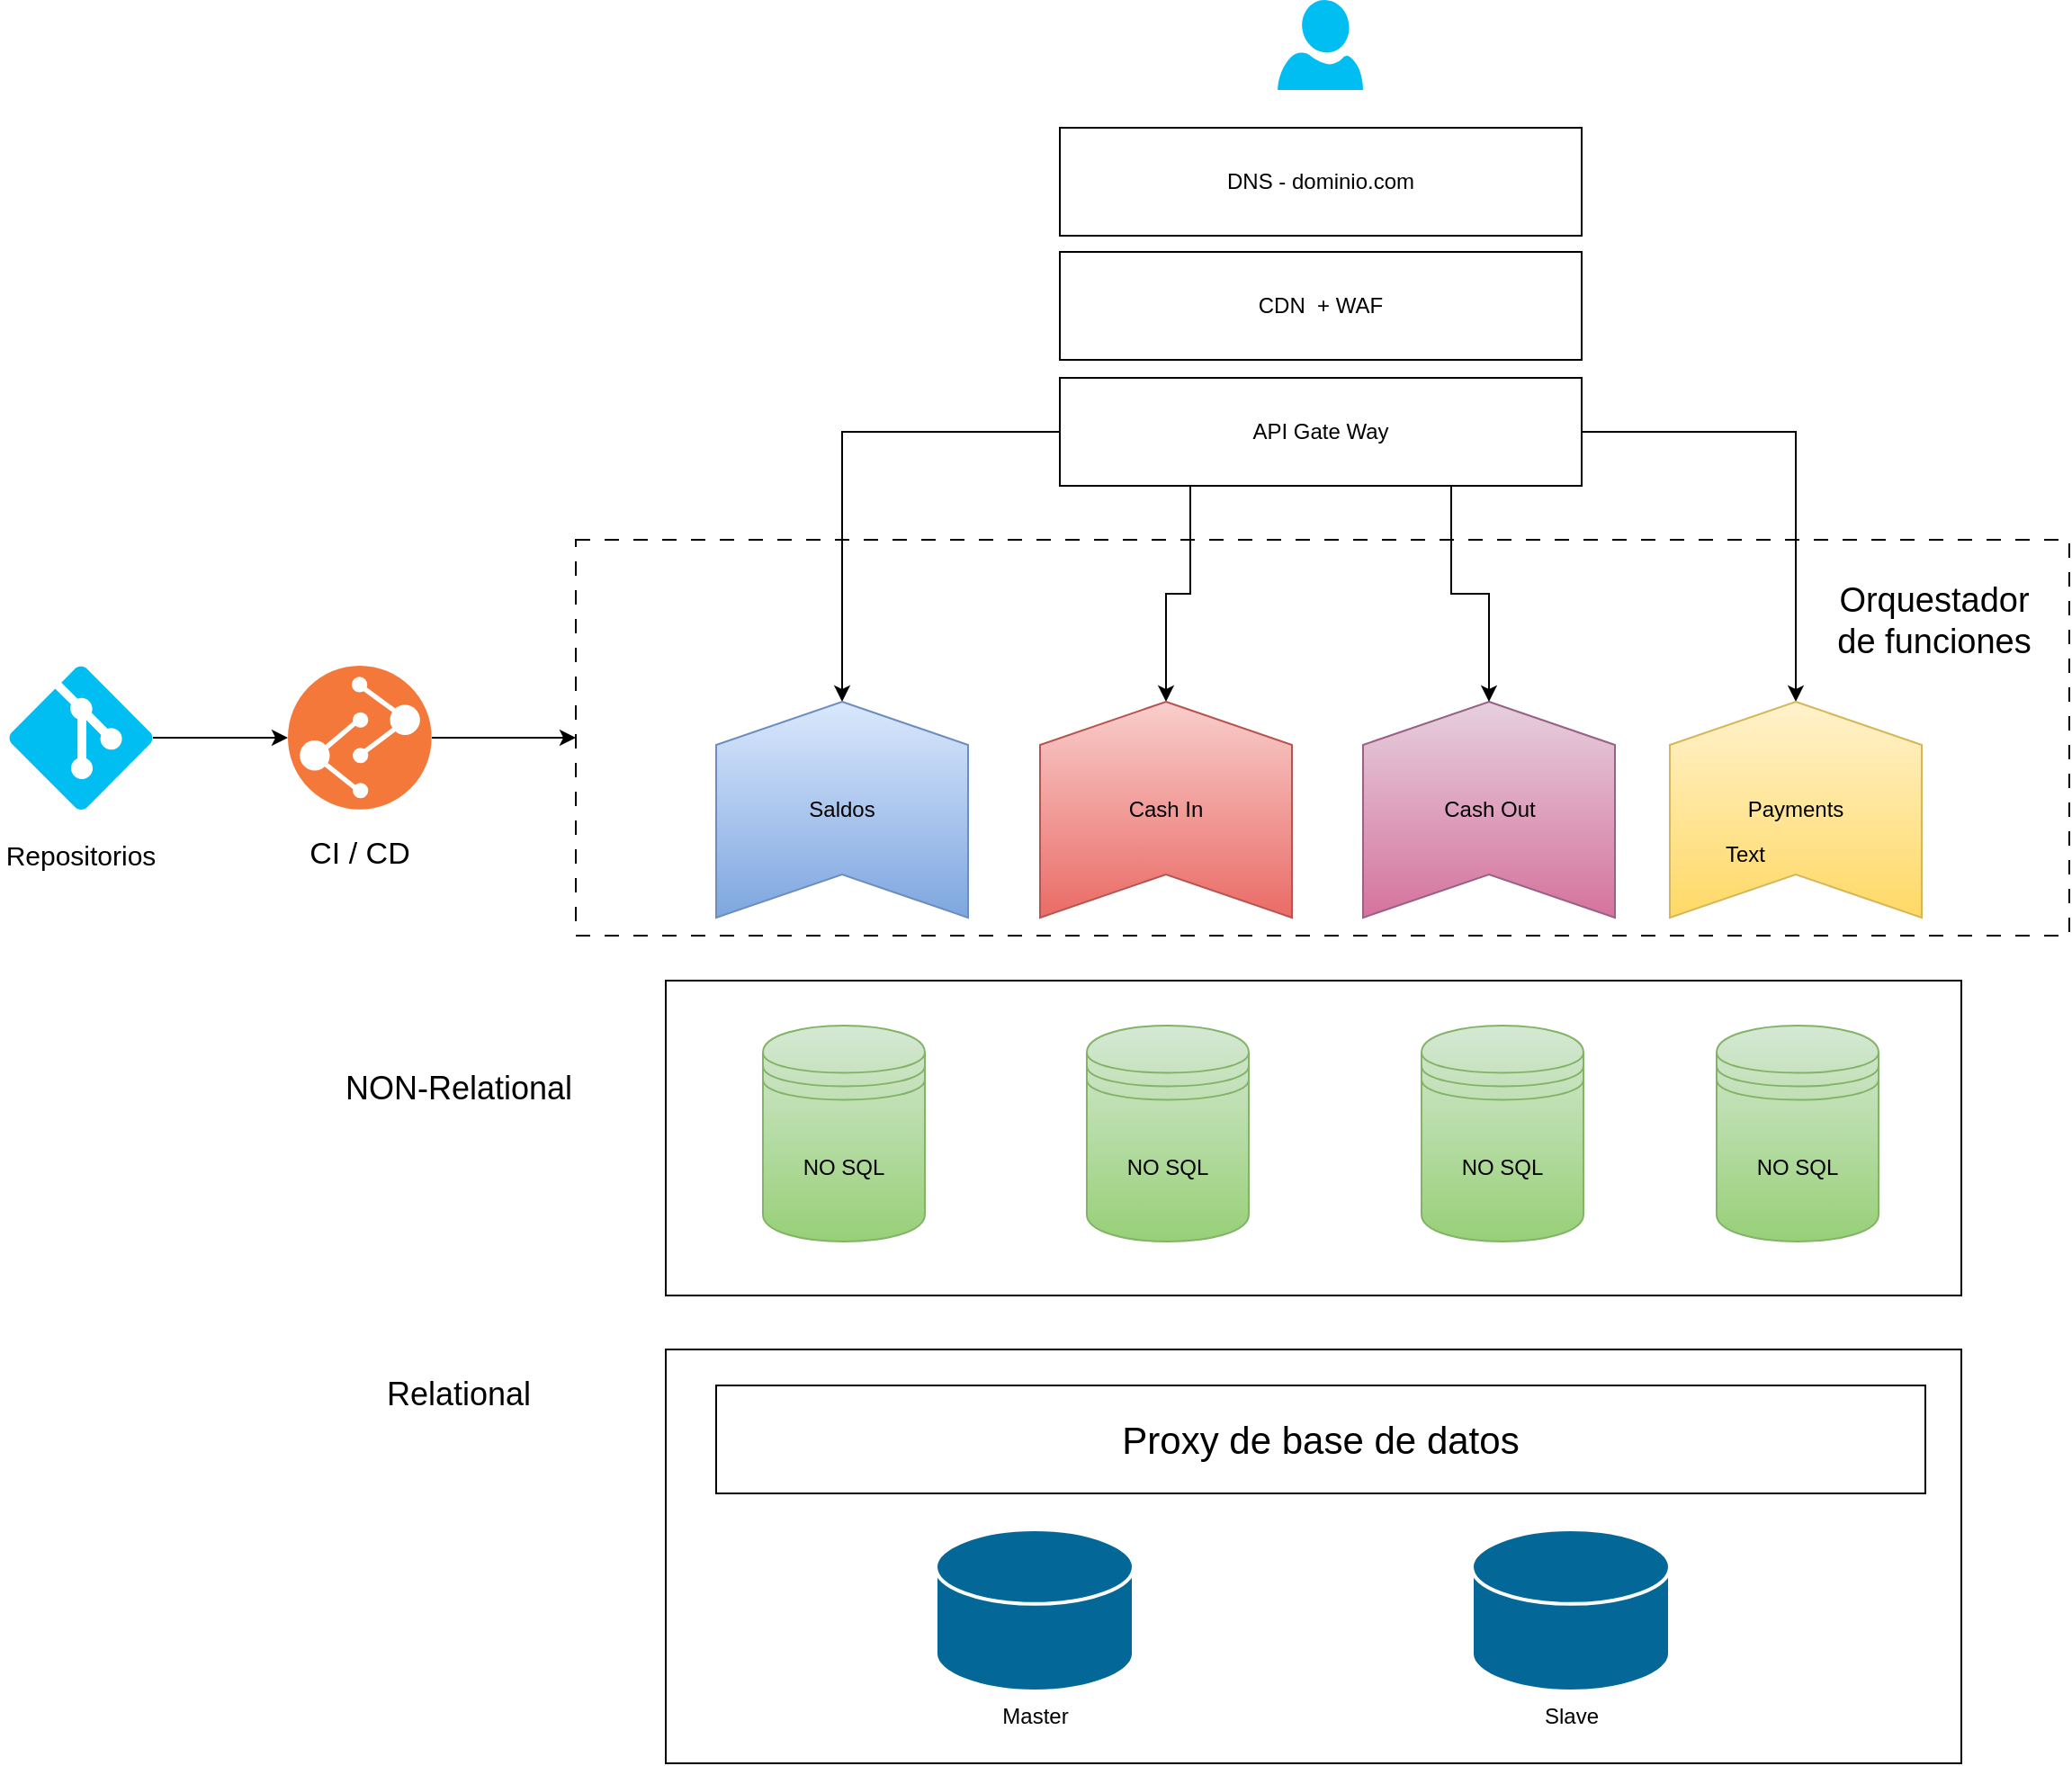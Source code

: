 <mxfile version="22.1.12" type="github">
  <diagram name="Página-1" id="fB_Sot-Bk7cszhIMP5Yf">
    <mxGraphModel dx="3695" dy="1640" grid="1" gridSize="10" guides="1" tooltips="1" connect="1" arrows="1" fold="1" page="1" pageScale="1" pageWidth="827" pageHeight="1169" math="0" shadow="0">
      <root>
        <mxCell id="0" />
        <mxCell id="1" parent="0" />
        <mxCell id="HXsVVwjvpqZ5MyK_3_nA-1" value="" style="verticalLabelPosition=bottom;html=1;verticalAlign=top;align=center;strokeColor=none;fillColor=#00BEF2;shape=mxgraph.azure.user;" vertex="1" parent="1">
          <mxGeometry x="390" y="40" width="47.5" height="50" as="geometry" />
        </mxCell>
        <mxCell id="HXsVVwjvpqZ5MyK_3_nA-2" value="DNS - dominio.com" style="rounded=0;whiteSpace=wrap;html=1;" vertex="1" parent="1">
          <mxGeometry x="269" y="111" width="290" height="60" as="geometry" />
        </mxCell>
        <mxCell id="HXsVVwjvpqZ5MyK_3_nA-3" value="CDN&amp;nbsp; + WAF" style="rounded=0;whiteSpace=wrap;html=1;" vertex="1" parent="1">
          <mxGeometry x="269" y="180" width="290" height="60" as="geometry" />
        </mxCell>
        <mxCell id="HXsVVwjvpqZ5MyK_3_nA-36" value="" style="rounded=0;whiteSpace=wrap;html=1;" vertex="1" parent="1">
          <mxGeometry x="50" y="585" width="720" height="175" as="geometry" />
        </mxCell>
        <mxCell id="HXsVVwjvpqZ5MyK_3_nA-12" value="NO SQL" style="shape=datastore;whiteSpace=wrap;html=1;fillColor=#d5e8d4;gradientColor=#97d077;strokeColor=#82b366;" vertex="1" parent="1">
          <mxGeometry x="104" y="610" width="90" height="120" as="geometry" />
        </mxCell>
        <mxCell id="HXsVVwjvpqZ5MyK_3_nA-28" value="NO SQL" style="shape=datastore;whiteSpace=wrap;html=1;fillColor=#d5e8d4;gradientColor=#97d077;strokeColor=#82b366;" vertex="1" parent="1">
          <mxGeometry x="284" y="610" width="90" height="120" as="geometry" />
        </mxCell>
        <mxCell id="HXsVVwjvpqZ5MyK_3_nA-29" value="NO SQL" style="shape=datastore;whiteSpace=wrap;html=1;fillColor=#d5e8d4;gradientColor=#97d077;strokeColor=#82b366;" vertex="1" parent="1">
          <mxGeometry x="470" y="610" width="90" height="120" as="geometry" />
        </mxCell>
        <mxCell id="HXsVVwjvpqZ5MyK_3_nA-30" value="NO SQL" style="shape=datastore;whiteSpace=wrap;html=1;fillColor=#d5e8d4;gradientColor=#97d077;strokeColor=#82b366;" vertex="1" parent="1">
          <mxGeometry x="634" y="610" width="90" height="120" as="geometry" />
        </mxCell>
        <mxCell id="HXsVVwjvpqZ5MyK_3_nA-37" value="" style="rounded=0;whiteSpace=wrap;html=1;" vertex="1" parent="1">
          <mxGeometry x="50" y="790" width="720" height="230" as="geometry" />
        </mxCell>
        <mxCell id="HXsVVwjvpqZ5MyK_3_nA-32" value="&lt;font style=&quot;font-size: 21px;&quot;&gt;Proxy de base de datos&lt;/font&gt;" style="rounded=0;whiteSpace=wrap;html=1;" vertex="1" parent="1">
          <mxGeometry x="78" y="810" width="672" height="60" as="geometry" />
        </mxCell>
        <mxCell id="HXsVVwjvpqZ5MyK_3_nA-34" value="Master" style="shape=mxgraph.cisco.storage.relational_database;html=1;pointerEvents=1;dashed=0;fillColor=#036897;strokeColor=#ffffff;strokeWidth=2;verticalLabelPosition=bottom;verticalAlign=top;align=center;outlineConnect=0;" vertex="1" parent="1">
          <mxGeometry x="200" y="890" width="110" height="90" as="geometry" />
        </mxCell>
        <mxCell id="HXsVVwjvpqZ5MyK_3_nA-35" value="Slave" style="shape=mxgraph.cisco.storage.relational_database;html=1;pointerEvents=1;dashed=0;fillColor=#036897;strokeColor=#ffffff;strokeWidth=2;verticalLabelPosition=bottom;verticalAlign=top;align=center;outlineConnect=0;" vertex="1" parent="1">
          <mxGeometry x="498" y="890" width="110" height="90" as="geometry" />
        </mxCell>
        <mxCell id="HXsVVwjvpqZ5MyK_3_nA-38" value="&lt;font style=&quot;font-size: 18px;&quot;&gt;NON-Relational&lt;/font&gt;" style="text;html=1;strokeColor=none;fillColor=none;align=center;verticalAlign=middle;whiteSpace=wrap;rounded=0;" vertex="1" parent="1">
          <mxGeometry x="-140" y="630" width="150" height="30" as="geometry" />
        </mxCell>
        <mxCell id="HXsVVwjvpqZ5MyK_3_nA-42" value="" style="rounded=0;whiteSpace=wrap;html=1;dashed=1;dashPattern=8 8;" vertex="1" parent="1">
          <mxGeometry y="340" width="830" height="220" as="geometry" />
        </mxCell>
        <mxCell id="HXsVVwjvpqZ5MyK_3_nA-39" value="&lt;span style=&quot;font-size: 18px;&quot;&gt;Relational&lt;/span&gt;" style="text;html=1;strokeColor=none;fillColor=none;align=center;verticalAlign=middle;whiteSpace=wrap;rounded=0;" vertex="1" parent="1">
          <mxGeometry x="-140" y="800" width="150" height="30" as="geometry" />
        </mxCell>
        <mxCell id="HXsVVwjvpqZ5MyK_3_nA-21" style="edgeStyle=orthogonalEdgeStyle;rounded=0;orthogonalLoop=1;jettySize=auto;html=1;" edge="1" parent="1" source="HXsVVwjvpqZ5MyK_3_nA-4" target="HXsVVwjvpqZ5MyK_3_nA-7">
          <mxGeometry relative="1" as="geometry" />
        </mxCell>
        <mxCell id="HXsVVwjvpqZ5MyK_3_nA-22" style="edgeStyle=orthogonalEdgeStyle;rounded=0;orthogonalLoop=1;jettySize=auto;html=1;" edge="1" parent="1" source="HXsVVwjvpqZ5MyK_3_nA-4" target="HXsVVwjvpqZ5MyK_3_nA-11">
          <mxGeometry relative="1" as="geometry">
            <mxPoint x="590" y="290" as="targetPoint" />
          </mxGeometry>
        </mxCell>
        <mxCell id="HXsVVwjvpqZ5MyK_3_nA-25" style="edgeStyle=orthogonalEdgeStyle;rounded=0;orthogonalLoop=1;jettySize=auto;html=1;exitX=0.25;exitY=1;exitDx=0;exitDy=0;" edge="1" parent="1" source="HXsVVwjvpqZ5MyK_3_nA-4" target="HXsVVwjvpqZ5MyK_3_nA-9">
          <mxGeometry relative="1" as="geometry" />
        </mxCell>
        <mxCell id="HXsVVwjvpqZ5MyK_3_nA-4" value="API Gate Way" style="rounded=0;whiteSpace=wrap;html=1;" vertex="1" parent="1">
          <mxGeometry x="269" y="250" width="290" height="60" as="geometry" />
        </mxCell>
        <mxCell id="HXsVVwjvpqZ5MyK_3_nA-7" value="Saldos&lt;br&gt;" style="html=1;outlineConnect=0;whiteSpace=wrap;fillColor=#dae8fc;shape=mxgraph.archimate3.function;gradientColor=#7ea6e0;strokeColor=#6c8ebf;" vertex="1" parent="1">
          <mxGeometry x="78" y="430" width="140" height="120" as="geometry" />
        </mxCell>
        <mxCell id="HXsVVwjvpqZ5MyK_3_nA-9" value="Cash In" style="html=1;outlineConnect=0;whiteSpace=wrap;fillColor=#f8cecc;shape=mxgraph.archimate3.function;gradientColor=#ea6b66;strokeColor=#b85450;" vertex="1" parent="1">
          <mxGeometry x="258" y="430" width="140" height="120" as="geometry" />
        </mxCell>
        <mxCell id="HXsVVwjvpqZ5MyK_3_nA-10" value="Cash Out" style="html=1;outlineConnect=0;whiteSpace=wrap;fillColor=#e6d0de;shape=mxgraph.archimate3.function;gradientColor=#d5739d;strokeColor=#996185;" vertex="1" parent="1">
          <mxGeometry x="437.5" y="430" width="140" height="120" as="geometry" />
        </mxCell>
        <mxCell id="HXsVVwjvpqZ5MyK_3_nA-11" value="Payments" style="html=1;outlineConnect=0;whiteSpace=wrap;fillColor=#fff2cc;shape=mxgraph.archimate3.function;gradientColor=#ffd966;strokeColor=#d6b656;" vertex="1" parent="1">
          <mxGeometry x="608" y="430" width="140" height="120" as="geometry" />
        </mxCell>
        <mxCell id="HXsVVwjvpqZ5MyK_3_nA-26" style="edgeStyle=orthogonalEdgeStyle;rounded=0;orthogonalLoop=1;jettySize=auto;html=1;exitX=0.75;exitY=1;exitDx=0;exitDy=0;entryX=0.5;entryY=0;entryDx=0;entryDy=0;entryPerimeter=0;" edge="1" parent="1" source="HXsVVwjvpqZ5MyK_3_nA-4" target="HXsVVwjvpqZ5MyK_3_nA-10">
          <mxGeometry relative="1" as="geometry" />
        </mxCell>
        <mxCell id="HXsVVwjvpqZ5MyK_3_nA-48" value="&lt;font style=&quot;font-size: 19px;&quot;&gt;Orquestador&lt;br&gt;de funciones&lt;/font&gt;" style="text;html=1;strokeColor=none;fillColor=none;align=center;verticalAlign=middle;whiteSpace=wrap;rounded=0;" vertex="1" parent="1">
          <mxGeometry x="700" y="360" width="110" height="50" as="geometry" />
        </mxCell>
        <mxCell id="HXsVVwjvpqZ5MyK_3_nA-55" style="edgeStyle=orthogonalEdgeStyle;rounded=0;orthogonalLoop=1;jettySize=auto;html=1;" edge="1" parent="1" source="HXsVVwjvpqZ5MyK_3_nA-52" target="HXsVVwjvpqZ5MyK_3_nA-42">
          <mxGeometry relative="1" as="geometry" />
        </mxCell>
        <mxCell id="HXsVVwjvpqZ5MyK_3_nA-53" value="Text" style="text;html=1;strokeColor=none;fillColor=none;align=center;verticalAlign=middle;whiteSpace=wrap;rounded=0;" vertex="1" parent="1">
          <mxGeometry x="620" y="500" width="60" height="30" as="geometry" />
        </mxCell>
        <mxCell id="HXsVVwjvpqZ5MyK_3_nA-56" value="" style="group" vertex="1" connectable="0" parent="1">
          <mxGeometry x="-160" y="410" width="80" height="120" as="geometry" />
        </mxCell>
        <mxCell id="HXsVVwjvpqZ5MyK_3_nA-52" value="" style="image;aspect=fixed;perimeter=ellipsePerimeter;html=1;align=center;shadow=0;dashed=0;fontColor=#4277BB;labelBackgroundColor=default;fontSize=12;spacingTop=3;image=img/lib/ibm/devops/build_test.svg;" vertex="1" parent="HXsVVwjvpqZ5MyK_3_nA-56">
          <mxGeometry width="80" height="80" as="geometry" />
        </mxCell>
        <mxCell id="HXsVVwjvpqZ5MyK_3_nA-54" value="&lt;font style=&quot;font-size: 17px;&quot;&gt;CI / CD&lt;/font&gt;" style="text;html=1;strokeColor=none;fillColor=none;align=center;verticalAlign=middle;whiteSpace=wrap;rounded=0;" vertex="1" parent="HXsVVwjvpqZ5MyK_3_nA-56">
          <mxGeometry x="10" y="90" width="60" height="30" as="geometry" />
        </mxCell>
        <mxCell id="HXsVVwjvpqZ5MyK_3_nA-63" value="" style="group" vertex="1" connectable="0" parent="1">
          <mxGeometry x="-320" y="410" width="90" height="120" as="geometry" />
        </mxCell>
        <mxCell id="HXsVVwjvpqZ5MyK_3_nA-51" value="" style="verticalLabelPosition=bottom;html=1;verticalAlign=top;align=center;strokeColor=none;fillColor=#00BEF2;shape=mxgraph.azure.git_repository;" vertex="1" parent="HXsVVwjvpqZ5MyK_3_nA-63">
          <mxGeometry x="5" width="80" height="80" as="geometry" />
        </mxCell>
        <mxCell id="HXsVVwjvpqZ5MyK_3_nA-60" value="&lt;font style=&quot;font-size: 15px;&quot;&gt;Repositorios&lt;/font&gt;" style="text;html=1;strokeColor=none;fillColor=none;align=center;verticalAlign=middle;whiteSpace=wrap;rounded=0;" vertex="1" parent="HXsVVwjvpqZ5MyK_3_nA-63">
          <mxGeometry y="90" width="90" height="30" as="geometry" />
        </mxCell>
        <mxCell id="HXsVVwjvpqZ5MyK_3_nA-64" style="edgeStyle=orthogonalEdgeStyle;rounded=0;orthogonalLoop=1;jettySize=auto;html=1;" edge="1" parent="1" source="HXsVVwjvpqZ5MyK_3_nA-51" target="HXsVVwjvpqZ5MyK_3_nA-52">
          <mxGeometry relative="1" as="geometry" />
        </mxCell>
      </root>
    </mxGraphModel>
  </diagram>
</mxfile>
